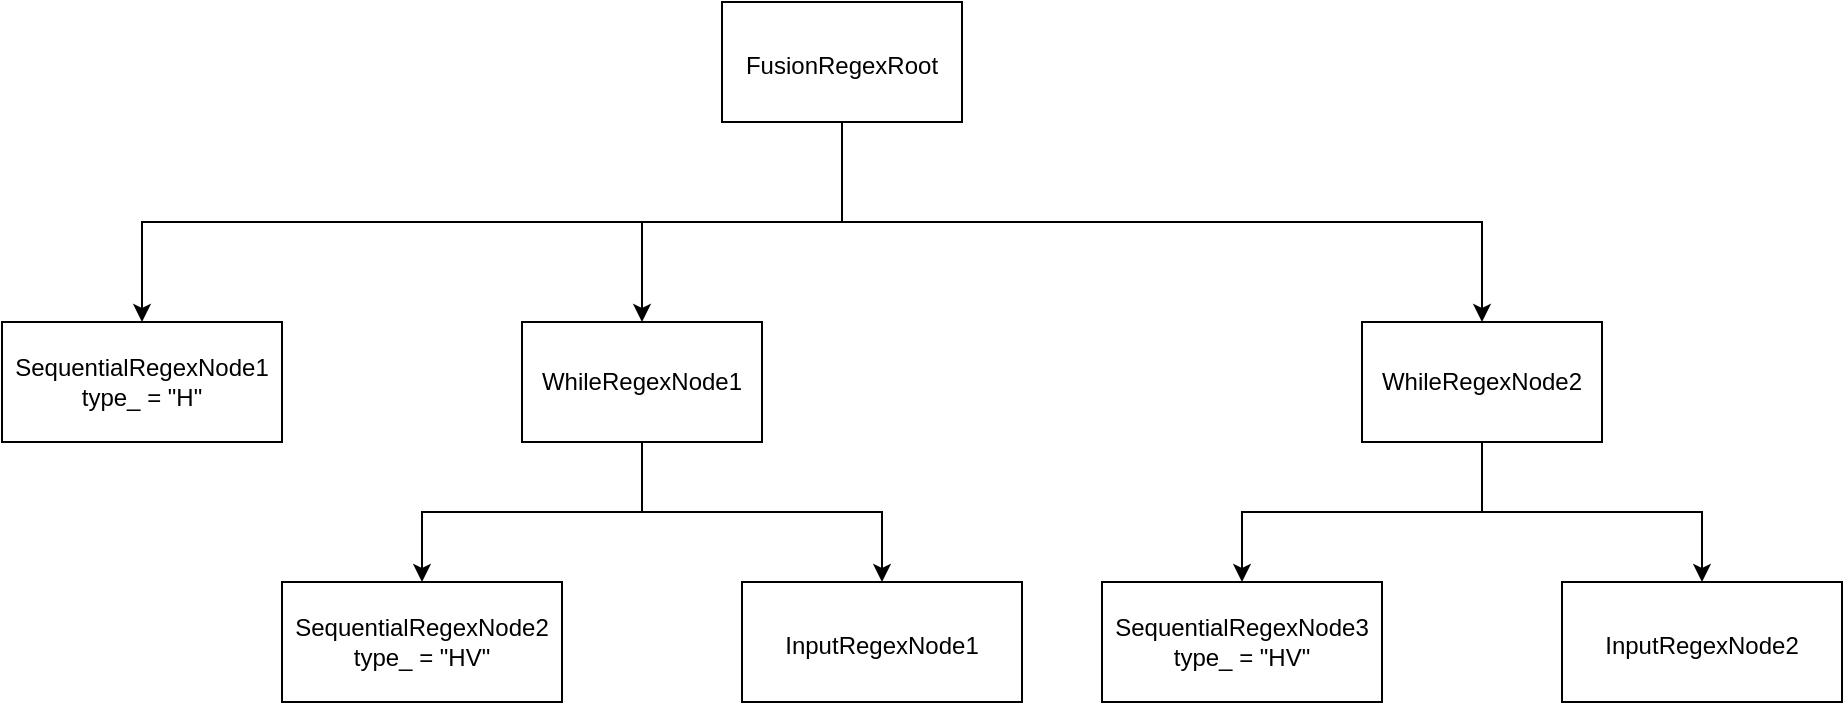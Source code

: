 <mxfile version="21.5.0" type="github">
  <diagram name="第 1 页" id="TqWdv-P3sdVQTR0IXkMj">
    <mxGraphModel dx="1195" dy="594" grid="1" gridSize="10" guides="1" tooltips="1" connect="1" arrows="1" fold="1" page="1" pageScale="1" pageWidth="827" pageHeight="1169" math="0" shadow="0">
      <root>
        <mxCell id="0" />
        <mxCell id="1" parent="0" />
        <mxCell id="dUh7FFNCmC9ng5v39xUU-2" style="edgeStyle=orthogonalEdgeStyle;rounded=0;orthogonalLoop=1;jettySize=auto;html=1;exitX=0.5;exitY=1;exitDx=0;exitDy=0;entryX=0.5;entryY=0;entryDx=0;entryDy=0;" edge="1" parent="1" source="dUh7FFNCmC9ng5v39xUU-1" target="dUh7FFNCmC9ng5v39xUU-3">
          <mxGeometry relative="1" as="geometry">
            <mxPoint x="290" y="320" as="targetPoint" />
          </mxGeometry>
        </mxCell>
        <mxCell id="dUh7FFNCmC9ng5v39xUU-5" style="edgeStyle=orthogonalEdgeStyle;rounded=0;orthogonalLoop=1;jettySize=auto;html=1;exitX=0.5;exitY=1;exitDx=0;exitDy=0;entryX=0.5;entryY=0;entryDx=0;entryDy=0;" edge="1" parent="1" source="dUh7FFNCmC9ng5v39xUU-1" target="dUh7FFNCmC9ng5v39xUU-4">
          <mxGeometry relative="1" as="geometry" />
        </mxCell>
        <mxCell id="dUh7FFNCmC9ng5v39xUU-1" value="WhileRegexNode1" style="rounded=0;whiteSpace=wrap;html=1;" vertex="1" parent="1">
          <mxGeometry x="340" y="170" width="120" height="60" as="geometry" />
        </mxCell>
        <mxCell id="dUh7FFNCmC9ng5v39xUU-3" value="SequentialRegexNode2&lt;br&gt;type_ = &quot;HV&quot;" style="rounded=0;whiteSpace=wrap;html=1;" vertex="1" parent="1">
          <mxGeometry x="220" y="300" width="140" height="60" as="geometry" />
        </mxCell>
        <mxCell id="dUh7FFNCmC9ng5v39xUU-4" value="InputRegexNode1&lt;span style=&quot;font-size: medium; text-align: start;&quot;&gt;&lt;/span&gt;" style="rounded=0;whiteSpace=wrap;html=1;" vertex="1" parent="1">
          <mxGeometry x="450" y="300" width="140" height="60" as="geometry" />
        </mxCell>
        <mxCell id="dUh7FFNCmC9ng5v39xUU-7" style="edgeStyle=orthogonalEdgeStyle;rounded=0;orthogonalLoop=1;jettySize=auto;html=1;exitX=0.5;exitY=1;exitDx=0;exitDy=0;entryX=0.5;entryY=0;entryDx=0;entryDy=0;" edge="1" parent="1" source="dUh7FFNCmC9ng5v39xUU-6" target="dUh7FFNCmC9ng5v39xUU-1">
          <mxGeometry relative="1" as="geometry" />
        </mxCell>
        <mxCell id="dUh7FFNCmC9ng5v39xUU-13" style="edgeStyle=orthogonalEdgeStyle;rounded=0;orthogonalLoop=1;jettySize=auto;html=1;exitX=0.5;exitY=1;exitDx=0;exitDy=0;entryX=0.5;entryY=0;entryDx=0;entryDy=0;" edge="1" parent="1" source="dUh7FFNCmC9ng5v39xUU-6" target="dUh7FFNCmC9ng5v39xUU-10">
          <mxGeometry relative="1" as="geometry" />
        </mxCell>
        <mxCell id="dUh7FFNCmC9ng5v39xUU-15" style="edgeStyle=orthogonalEdgeStyle;rounded=0;orthogonalLoop=1;jettySize=auto;html=1;exitX=0.5;exitY=1;exitDx=0;exitDy=0;entryX=0.5;entryY=0;entryDx=0;entryDy=0;" edge="1" parent="1" source="dUh7FFNCmC9ng5v39xUU-6" target="dUh7FFNCmC9ng5v39xUU-14">
          <mxGeometry relative="1" as="geometry" />
        </mxCell>
        <mxCell id="dUh7FFNCmC9ng5v39xUU-6" value="FusionRegexRoot&lt;span style=&quot;font-size: medium; text-align: start;&quot;&gt;&lt;/span&gt;" style="rounded=0;whiteSpace=wrap;html=1;" vertex="1" parent="1">
          <mxGeometry x="440" y="10" width="120" height="60" as="geometry" />
        </mxCell>
        <mxCell id="dUh7FFNCmC9ng5v39xUU-8" style="edgeStyle=orthogonalEdgeStyle;rounded=0;orthogonalLoop=1;jettySize=auto;html=1;exitX=0.5;exitY=1;exitDx=0;exitDy=0;entryX=0.5;entryY=0;entryDx=0;entryDy=0;" edge="1" parent="1" source="dUh7FFNCmC9ng5v39xUU-10" target="dUh7FFNCmC9ng5v39xUU-11">
          <mxGeometry relative="1" as="geometry">
            <mxPoint x="740" y="320" as="targetPoint" />
          </mxGeometry>
        </mxCell>
        <mxCell id="dUh7FFNCmC9ng5v39xUU-9" style="edgeStyle=orthogonalEdgeStyle;rounded=0;orthogonalLoop=1;jettySize=auto;html=1;exitX=0.5;exitY=1;exitDx=0;exitDy=0;entryX=0.5;entryY=0;entryDx=0;entryDy=0;" edge="1" parent="1" source="dUh7FFNCmC9ng5v39xUU-10" target="dUh7FFNCmC9ng5v39xUU-12">
          <mxGeometry relative="1" as="geometry" />
        </mxCell>
        <mxCell id="dUh7FFNCmC9ng5v39xUU-10" value="WhileRegexNode2" style="rounded=0;whiteSpace=wrap;html=1;" vertex="1" parent="1">
          <mxGeometry x="760" y="170" width="120" height="60" as="geometry" />
        </mxCell>
        <mxCell id="dUh7FFNCmC9ng5v39xUU-11" value="SequentialRegexNode3&lt;br&gt;type_ = &quot;HV&quot;" style="rounded=0;whiteSpace=wrap;html=1;" vertex="1" parent="1">
          <mxGeometry x="630" y="300" width="140" height="60" as="geometry" />
        </mxCell>
        <mxCell id="dUh7FFNCmC9ng5v39xUU-12" value="InputRegexNode2&lt;span style=&quot;font-size: medium; text-align: start;&quot;&gt;&lt;/span&gt;" style="rounded=0;whiteSpace=wrap;html=1;" vertex="1" parent="1">
          <mxGeometry x="860" y="300" width="140" height="60" as="geometry" />
        </mxCell>
        <mxCell id="dUh7FFNCmC9ng5v39xUU-14" value="SequentialRegexNode1&lt;br&gt;type_ = &quot;H&quot;" style="rounded=0;whiteSpace=wrap;html=1;" vertex="1" parent="1">
          <mxGeometry x="80" y="170" width="140" height="60" as="geometry" />
        </mxCell>
      </root>
    </mxGraphModel>
  </diagram>
</mxfile>
